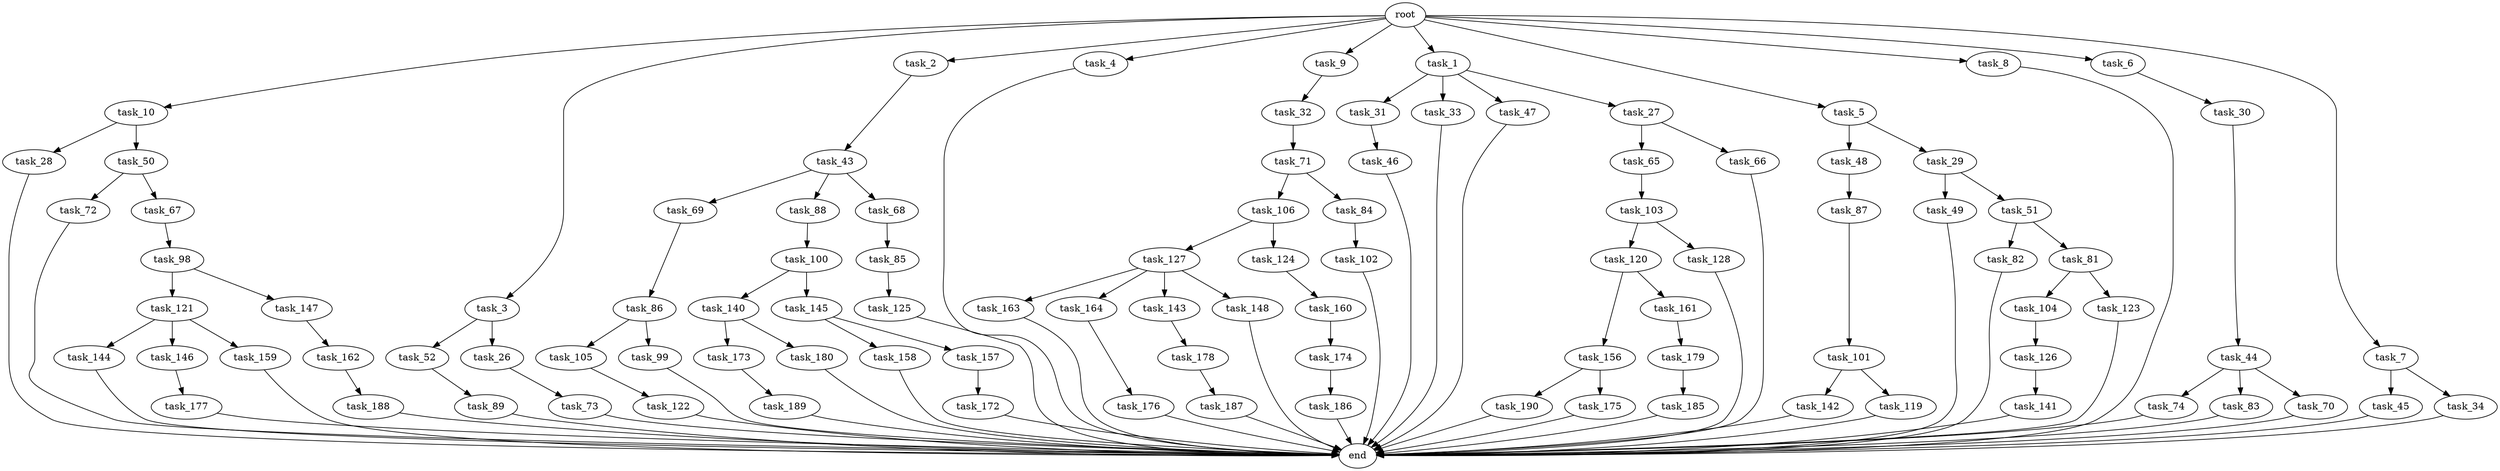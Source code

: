 digraph G {
  task_102 [size="154618822.656000"];
  task_65 [size="154618822.656000"];
  task_176 [size="1099511627.776000"];
  task_142 [size="1391569403.904000"];
  task_156 [size="1391569403.904000"];
  task_162 [size="618475290.624000"];
  task_158 [size="429496729.600000"];
  task_105 [size="429496729.600000"];
  task_72 [size="841813590.016000"];
  task_119 [size="1391569403.904000"];
  task_45 [size="1717986918.400000"];
  task_163 [size="429496729.600000"];
  task_144 [size="1391569403.904000"];
  task_46 [size="618475290.624000"];
  task_179 [size="1717986918.400000"];
  task_122 [size="1717986918.400000"];
  task_82 [size="274877906.944000"];
  task_10 [size="2.048000"];
  task_28 [size="618475290.624000"];
  task_3 [size="2.048000"];
  task_50 [size="618475290.624000"];
  task_71 [size="618475290.624000"];
  task_31 [size="1391569403.904000"];
  task_49 [size="154618822.656000"];
  task_157 [size="429496729.600000"];
  task_146 [size="1391569403.904000"];
  task_159 [size="1391569403.904000"];
  task_120 [size="1717986918.400000"];
  task_121 [size="1391569403.904000"];
  task_140 [size="1099511627.776000"];
  task_147 [size="1391569403.904000"];
  task_190 [size="1099511627.776000"];
  task_164 [size="429496729.600000"];
  task_126 [size="1391569403.904000"];
  task_52 [size="154618822.656000"];
  task_2 [size="2.048000"];
  task_48 [size="68719476.736000"];
  task_67 [size="841813590.016000"];
  task_186 [size="68719476.736000"];
  task_30 [size="618475290.624000"];
  task_177 [size="154618822.656000"];
  task_160 [size="1717986918.400000"];
  task_104 [size="429496729.600000"];
  task_33 [size="1391569403.904000"];
  task_4 [size="2.048000"];
  task_43 [size="1717986918.400000"];
  task_85 [size="154618822.656000"];
  task_100 [size="1391569403.904000"];
  task_188 [size="1099511627.776000"];
  task_74 [size="841813590.016000"];
  task_173 [size="68719476.736000"];
  task_172 [size="1391569403.904000"];
  task_106 [size="1717986918.400000"];
  task_89 [size="154618822.656000"];
  task_34 [size="1717986918.400000"];
  task_9 [size="2.048000"];
  task_32 [size="1099511627.776000"];
  task_143 [size="429496729.600000"];
  task_73 [size="1717986918.400000"];
  task_174 [size="841813590.016000"];
  task_148 [size="429496729.600000"];
  task_86 [size="274877906.944000"];
  task_189 [size="618475290.624000"];
  task_101 [size="429496729.600000"];
  task_1 [size="2.048000"];
  task_26 [size="154618822.656000"];
  task_99 [size="429496729.600000"];
  task_69 [size="1717986918.400000"];
  task_44 [size="154618822.656000"];
  task_5 [size="2.048000"];
  task_88 [size="1717986918.400000"];
  end [size="0.000000"];
  task_8 [size="2.048000"];
  task_87 [size="154618822.656000"];
  task_141 [size="274877906.944000"];
  task_84 [size="1717986918.400000"];
  task_83 [size="841813590.016000"];
  task_127 [size="1099511627.776000"];
  task_47 [size="1391569403.904000"];
  task_29 [size="68719476.736000"];
  task_145 [size="1099511627.776000"];
  task_178 [size="841813590.016000"];
  root [size="0.000000"];
  task_187 [size="154618822.656000"];
  task_27 [size="1391569403.904000"];
  task_123 [size="429496729.600000"];
  task_128 [size="1717986918.400000"];
  task_180 [size="68719476.736000"];
  task_6 [size="2.048000"];
  task_70 [size="841813590.016000"];
  task_185 [size="154618822.656000"];
  task_175 [size="1099511627.776000"];
  task_7 [size="2.048000"];
  task_81 [size="274877906.944000"];
  task_161 [size="1391569403.904000"];
  task_98 [size="274877906.944000"];
  task_51 [size="154618822.656000"];
  task_125 [size="274877906.944000"];
  task_124 [size="1099511627.776000"];
  task_68 [size="1717986918.400000"];
  task_66 [size="154618822.656000"];
  task_103 [size="618475290.624000"];

  task_102 -> end [size="1.000000"];
  task_65 -> task_103 [size="301989888.000000"];
  task_176 -> end [size="1.000000"];
  task_142 -> end [size="1.000000"];
  task_156 -> task_175 [size="536870912.000000"];
  task_156 -> task_190 [size="536870912.000000"];
  task_162 -> task_188 [size="536870912.000000"];
  task_158 -> end [size="1.000000"];
  task_105 -> task_122 [size="838860800.000000"];
  task_72 -> end [size="1.000000"];
  task_119 -> end [size="1.000000"];
  task_45 -> end [size="1.000000"];
  task_163 -> end [size="1.000000"];
  task_144 -> end [size="1.000000"];
  task_46 -> end [size="1.000000"];
  task_179 -> task_185 [size="75497472.000000"];
  task_122 -> end [size="1.000000"];
  task_82 -> end [size="1.000000"];
  task_10 -> task_28 [size="301989888.000000"];
  task_10 -> task_50 [size="301989888.000000"];
  task_28 -> end [size="1.000000"];
  task_3 -> task_26 [size="75497472.000000"];
  task_3 -> task_52 [size="75497472.000000"];
  task_50 -> task_72 [size="411041792.000000"];
  task_50 -> task_67 [size="411041792.000000"];
  task_71 -> task_106 [size="838860800.000000"];
  task_71 -> task_84 [size="838860800.000000"];
  task_31 -> task_46 [size="301989888.000000"];
  task_49 -> end [size="1.000000"];
  task_157 -> task_172 [size="679477248.000000"];
  task_146 -> task_177 [size="75497472.000000"];
  task_159 -> end [size="1.000000"];
  task_120 -> task_161 [size="679477248.000000"];
  task_120 -> task_156 [size="679477248.000000"];
  task_121 -> task_146 [size="679477248.000000"];
  task_121 -> task_144 [size="679477248.000000"];
  task_121 -> task_159 [size="679477248.000000"];
  task_140 -> task_180 [size="33554432.000000"];
  task_140 -> task_173 [size="33554432.000000"];
  task_147 -> task_162 [size="301989888.000000"];
  task_190 -> end [size="1.000000"];
  task_164 -> task_176 [size="536870912.000000"];
  task_126 -> task_141 [size="134217728.000000"];
  task_52 -> task_89 [size="75497472.000000"];
  task_2 -> task_43 [size="838860800.000000"];
  task_48 -> task_87 [size="75497472.000000"];
  task_67 -> task_98 [size="134217728.000000"];
  task_186 -> end [size="1.000000"];
  task_30 -> task_44 [size="75497472.000000"];
  task_177 -> end [size="1.000000"];
  task_160 -> task_174 [size="411041792.000000"];
  task_104 -> task_126 [size="679477248.000000"];
  task_33 -> end [size="1.000000"];
  task_4 -> end [size="1.000000"];
  task_43 -> task_68 [size="838860800.000000"];
  task_43 -> task_88 [size="838860800.000000"];
  task_43 -> task_69 [size="838860800.000000"];
  task_85 -> task_125 [size="134217728.000000"];
  task_100 -> task_145 [size="536870912.000000"];
  task_100 -> task_140 [size="536870912.000000"];
  task_188 -> end [size="1.000000"];
  task_74 -> end [size="1.000000"];
  task_173 -> task_189 [size="301989888.000000"];
  task_172 -> end [size="1.000000"];
  task_106 -> task_124 [size="536870912.000000"];
  task_106 -> task_127 [size="536870912.000000"];
  task_89 -> end [size="1.000000"];
  task_34 -> end [size="1.000000"];
  task_9 -> task_32 [size="536870912.000000"];
  task_32 -> task_71 [size="301989888.000000"];
  task_143 -> task_178 [size="411041792.000000"];
  task_73 -> end [size="1.000000"];
  task_174 -> task_186 [size="33554432.000000"];
  task_148 -> end [size="1.000000"];
  task_86 -> task_105 [size="209715200.000000"];
  task_86 -> task_99 [size="209715200.000000"];
  task_189 -> end [size="1.000000"];
  task_101 -> task_142 [size="679477248.000000"];
  task_101 -> task_119 [size="679477248.000000"];
  task_1 -> task_27 [size="679477248.000000"];
  task_1 -> task_33 [size="679477248.000000"];
  task_1 -> task_31 [size="679477248.000000"];
  task_1 -> task_47 [size="679477248.000000"];
  task_26 -> task_73 [size="838860800.000000"];
  task_99 -> end [size="1.000000"];
  task_69 -> task_86 [size="134217728.000000"];
  task_44 -> task_74 [size="411041792.000000"];
  task_44 -> task_70 [size="411041792.000000"];
  task_44 -> task_83 [size="411041792.000000"];
  task_5 -> task_29 [size="33554432.000000"];
  task_5 -> task_48 [size="33554432.000000"];
  task_88 -> task_100 [size="679477248.000000"];
  task_8 -> end [size="1.000000"];
  task_87 -> task_101 [size="209715200.000000"];
  task_141 -> end [size="1.000000"];
  task_84 -> task_102 [size="75497472.000000"];
  task_83 -> end [size="1.000000"];
  task_127 -> task_143 [size="209715200.000000"];
  task_127 -> task_163 [size="209715200.000000"];
  task_127 -> task_164 [size="209715200.000000"];
  task_127 -> task_148 [size="209715200.000000"];
  task_47 -> end [size="1.000000"];
  task_29 -> task_49 [size="75497472.000000"];
  task_29 -> task_51 [size="75497472.000000"];
  task_145 -> task_158 [size="209715200.000000"];
  task_145 -> task_157 [size="209715200.000000"];
  task_178 -> task_187 [size="75497472.000000"];
  root -> task_2 [size="1.000000"];
  root -> task_6 [size="1.000000"];
  root -> task_4 [size="1.000000"];
  root -> task_5 [size="1.000000"];
  root -> task_10 [size="1.000000"];
  root -> task_3 [size="1.000000"];
  root -> task_9 [size="1.000000"];
  root -> task_8 [size="1.000000"];
  root -> task_7 [size="1.000000"];
  root -> task_1 [size="1.000000"];
  task_187 -> end [size="1.000000"];
  task_27 -> task_65 [size="75497472.000000"];
  task_27 -> task_66 [size="75497472.000000"];
  task_123 -> end [size="1.000000"];
  task_128 -> end [size="1.000000"];
  task_180 -> end [size="1.000000"];
  task_6 -> task_30 [size="301989888.000000"];
  task_70 -> end [size="1.000000"];
  task_185 -> end [size="1.000000"];
  task_175 -> end [size="1.000000"];
  task_7 -> task_45 [size="838860800.000000"];
  task_7 -> task_34 [size="838860800.000000"];
  task_81 -> task_104 [size="209715200.000000"];
  task_81 -> task_123 [size="209715200.000000"];
  task_161 -> task_179 [size="838860800.000000"];
  task_98 -> task_147 [size="679477248.000000"];
  task_98 -> task_121 [size="679477248.000000"];
  task_51 -> task_82 [size="134217728.000000"];
  task_51 -> task_81 [size="134217728.000000"];
  task_125 -> end [size="1.000000"];
  task_124 -> task_160 [size="838860800.000000"];
  task_68 -> task_85 [size="75497472.000000"];
  task_66 -> end [size="1.000000"];
  task_103 -> task_128 [size="838860800.000000"];
  task_103 -> task_120 [size="838860800.000000"];
}
